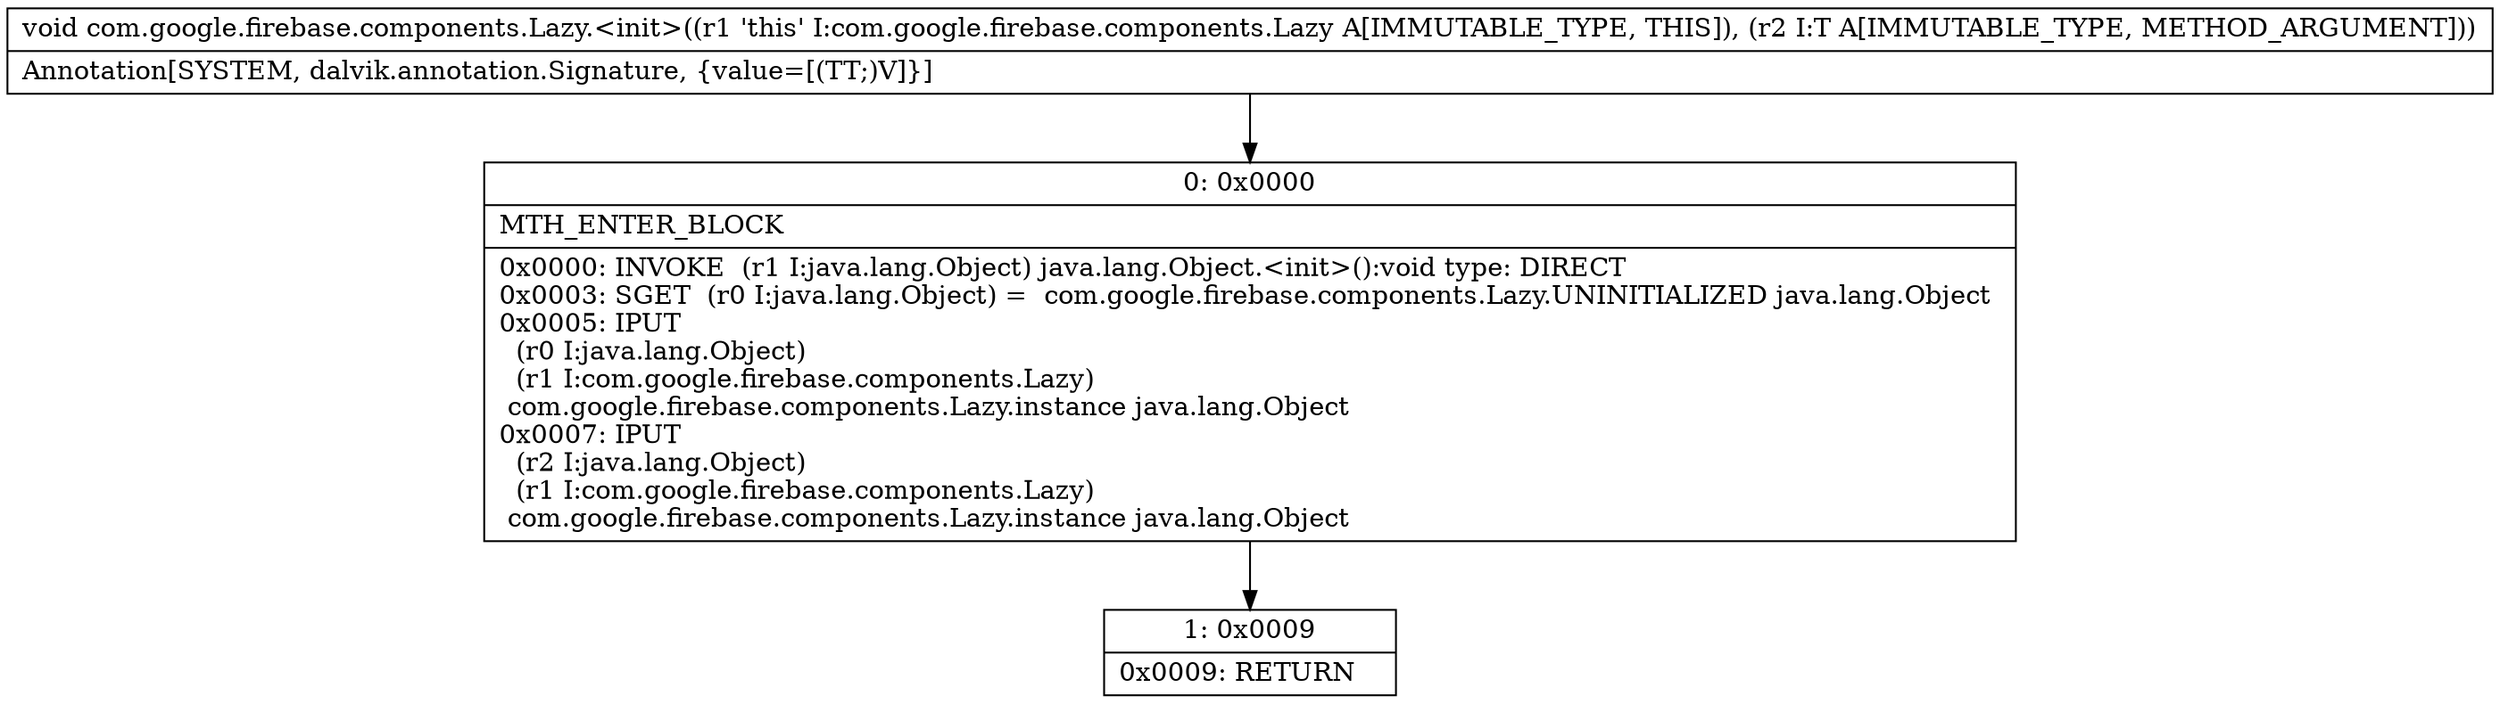 digraph "CFG forcom.google.firebase.components.Lazy.\<init\>(Ljava\/lang\/Object;)V" {
Node_0 [shape=record,label="{0\:\ 0x0000|MTH_ENTER_BLOCK\l|0x0000: INVOKE  (r1 I:java.lang.Object) java.lang.Object.\<init\>():void type: DIRECT \l0x0003: SGET  (r0 I:java.lang.Object) =  com.google.firebase.components.Lazy.UNINITIALIZED java.lang.Object \l0x0005: IPUT  \l  (r0 I:java.lang.Object)\l  (r1 I:com.google.firebase.components.Lazy)\l com.google.firebase.components.Lazy.instance java.lang.Object \l0x0007: IPUT  \l  (r2 I:java.lang.Object)\l  (r1 I:com.google.firebase.components.Lazy)\l com.google.firebase.components.Lazy.instance java.lang.Object \l}"];
Node_1 [shape=record,label="{1\:\ 0x0009|0x0009: RETURN   \l}"];
MethodNode[shape=record,label="{void com.google.firebase.components.Lazy.\<init\>((r1 'this' I:com.google.firebase.components.Lazy A[IMMUTABLE_TYPE, THIS]), (r2 I:T A[IMMUTABLE_TYPE, METHOD_ARGUMENT]))  | Annotation[SYSTEM, dalvik.annotation.Signature, \{value=[(TT;)V]\}]\l}"];
MethodNode -> Node_0;
Node_0 -> Node_1;
}

